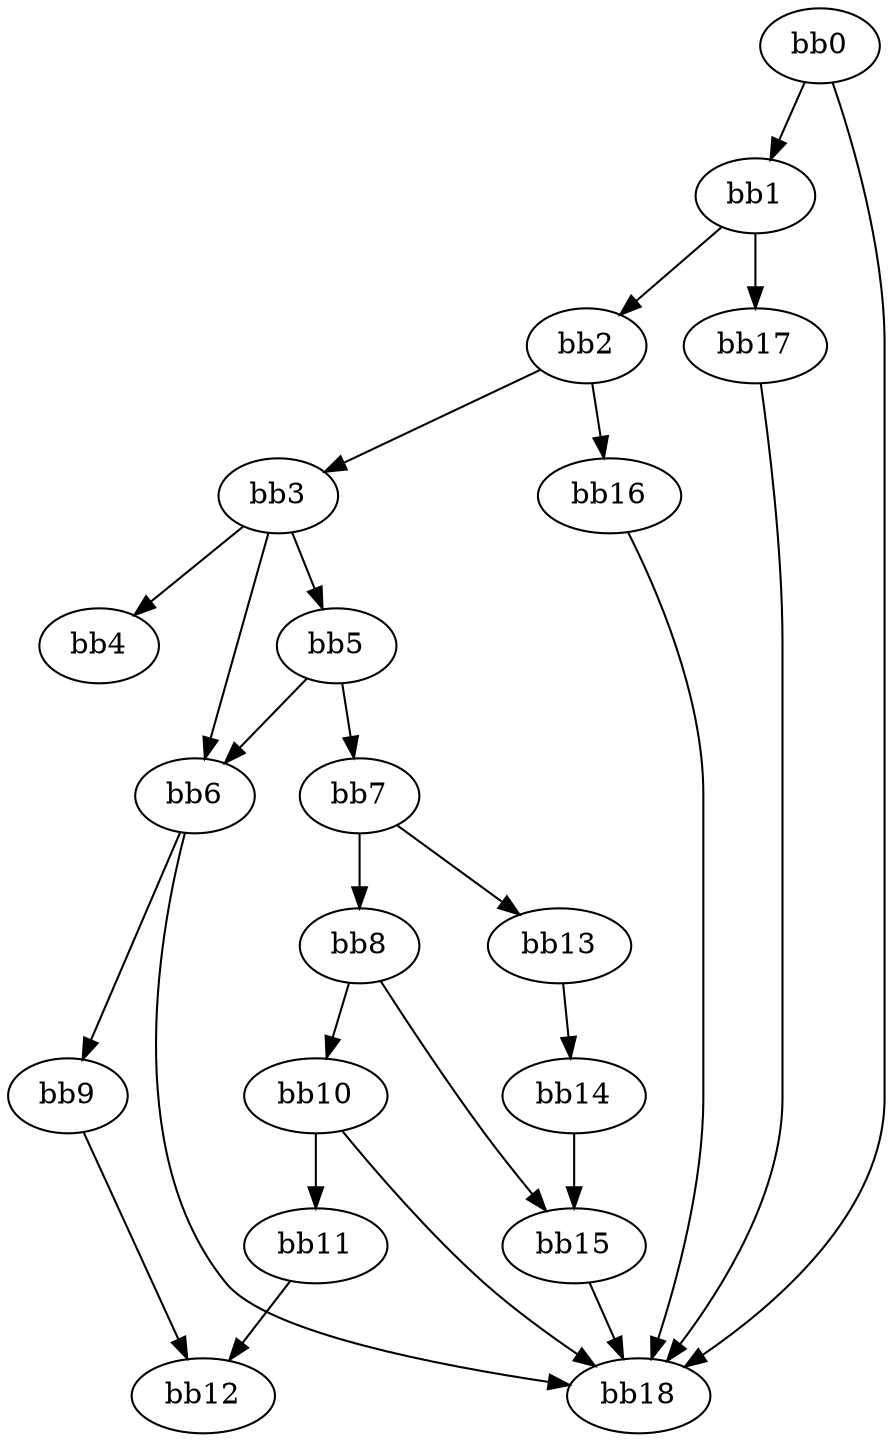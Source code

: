 digraph {
    0 [ label = "bb0\l" ]
    1 [ label = "bb1\l" ]
    2 [ label = "bb2\l" ]
    3 [ label = "bb3\l" ]
    4 [ label = "bb4\l" ]
    5 [ label = "bb5\l" ]
    6 [ label = "bb6\l" ]
    7 [ label = "bb7\l" ]
    8 [ label = "bb8\l" ]
    9 [ label = "bb9\l" ]
    10 [ label = "bb10\l" ]
    11 [ label = "bb11\l" ]
    12 [ label = "bb12\l" ]
    13 [ label = "bb13\l" ]
    14 [ label = "bb14\l" ]
    15 [ label = "bb15\l" ]
    16 [ label = "bb16\l" ]
    17 [ label = "bb17\l" ]
    18 [ label = "bb18\l" ]
    0 -> 1 [ ]
    0 -> 18 [ ]
    1 -> 2 [ ]
    1 -> 17 [ ]
    2 -> 3 [ ]
    2 -> 16 [ ]
    3 -> 4 [ ]
    3 -> 5 [ ]
    3 -> 6 [ ]
    5 -> 6 [ ]
    5 -> 7 [ ]
    6 -> 9 [ ]
    6 -> 18 [ ]
    7 -> 8 [ ]
    7 -> 13 [ ]
    8 -> 10 [ ]
    8 -> 15 [ ]
    9 -> 12 [ ]
    10 -> 11 [ ]
    10 -> 18 [ ]
    11 -> 12 [ ]
    13 -> 14 [ ]
    14 -> 15 [ ]
    15 -> 18 [ ]
    16 -> 18 [ ]
    17 -> 18 [ ]
}

